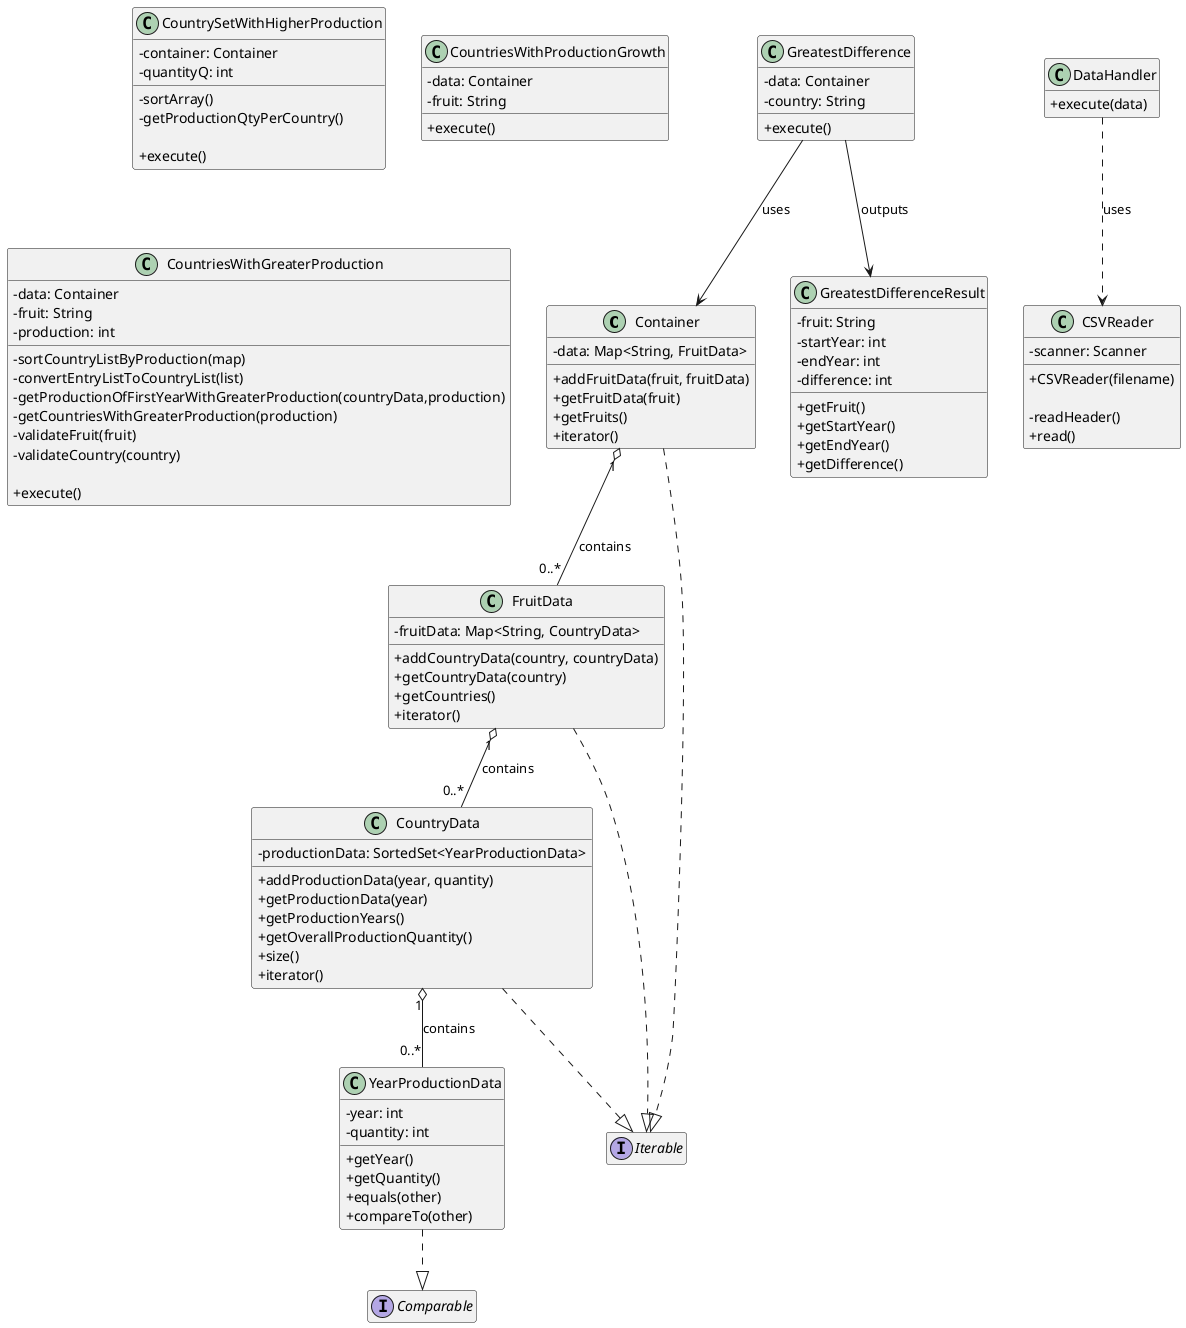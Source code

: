 @startuml CD_COMPLETE

skinparam classAttributeIconSize 0
hide empty members

class Container {
  -data: Map<String, FruitData>

  +addFruitData(fruit, fruitData)
  +getFruitData(fruit)
  +getFruits()
  +iterator()
}

class FruitData {
  -fruitData: Map<String, CountryData>

  +addCountryData(country, countryData)
  +getCountryData(country)
  +getCountries()
  +iterator()
}

class CountryData {
  -productionData: SortedSet<YearProductionData>

  +addProductionData(year, quantity)
  +getProductionData(year)
  +getProductionYears()
  +getOverallProductionQuantity()
  +size()
  +iterator()
}

class YearProductionData {
  -year: int
  -quantity: int

  +getYear()
  +getQuantity()
  +equals(other)
  +compareTo(other)
}

class GreatestDifferenceResult {
  - fruit: String
  - startYear: int
  - endYear: int
  - difference: int

  +getFruit()
  +getStartYear()
  +getEndYear()
  +getDifference()
}

class CSVReader {
  -scanner: Scanner

  + CSVReader(filename)

  - readHeader()
  + read()
}

class GreatestDifference {
  -data: Container
  -country: String

  +execute()
}

class DataHandler {
  +execute(data)
}

class CountrySetWithHigherProduction {
  -container: Container
  - quantityQ: int

  -sortArray()
  -getProductionQtyPerCountry()

  +execute()
}

class CountriesWithProductionGrowth {
  -data: Container
  -fruit: String

  +execute()
}

class CountriesWithGreaterProduction {
  -data: Container
  -fruit: String
  -production: int

  -sortCountryListByProduction(map)
  -convertEntryListToCountryList(list)
  -getProductionOfFirstYearWithGreaterProduction(countryData,production)
  -getCountriesWithGreaterProduction(production)
  -validateFruit(fruit)
  -validateCountry(country)

  +execute()
}

interface Iterable

interface Comparable

Container "1" o-- "0..*" FruitData : contains

FruitData "1" o-- "0..*" CountryData : contains

CountryData "1" o-- "0..*" YearProductionData : contains

YearProductionData ..|> Comparable

CountryData ..|> Iterable

FruitData ..|> Iterable

Container ..|> Iterable

GreatestDifference --> Container : uses
GreatestDifference --> GreatestDifferenceResult : outputs

DataHandler ..> CSVReader : uses

@enduml
